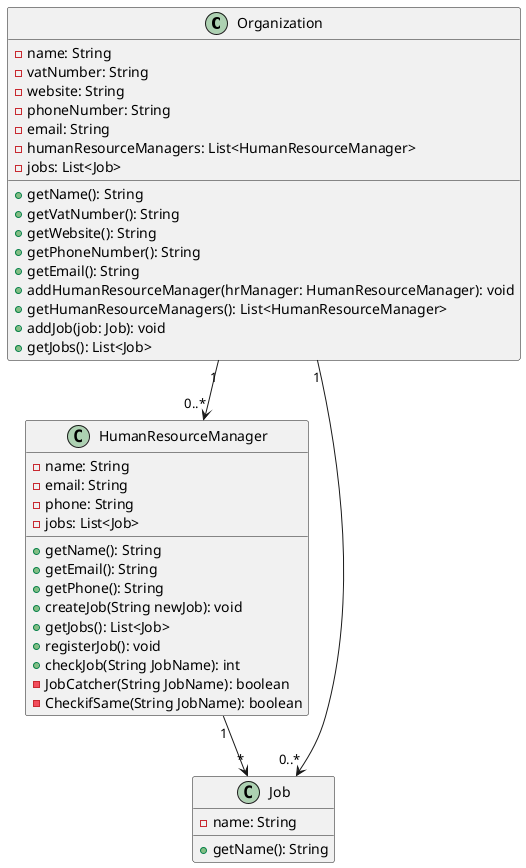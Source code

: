 @startuml

class Organization {
    - name: String
    - vatNumber: String
    - website: String
    - phoneNumber: String
    - email: String
    - humanResourceManagers: List<HumanResourceManager>
    - jobs: List<Job>
    + getName(): String
    + getVatNumber(): String
    + getWebsite(): String
    + getPhoneNumber(): String
    + getEmail(): String
    + addHumanResourceManager(hrManager: HumanResourceManager): void
    + getHumanResourceManagers(): List<HumanResourceManager>
    + addJob(job: Job): void
    + getJobs(): List<Job>
}

class HumanResourceManager {
    - name: String
    - email: String
    - phone: String
    - jobs: List<Job>
    + getName(): String
    + getEmail(): String
    + getPhone(): String
    + createJob(String newJob): void
    + getJobs(): List<Job>
    + registerJob(): void
    + checkJob(String JobName): int
    - JobCatcher(String JobName): boolean
    - CheckifSame(String JobName): boolean
}

class Job {
    - name: String
    + getName(): String
}

Organization "1" --> "0..*" HumanResourceManager
HumanResourceManager "1" --> "*" Job
Organization "1" --> "0..*" Job
@enduml

